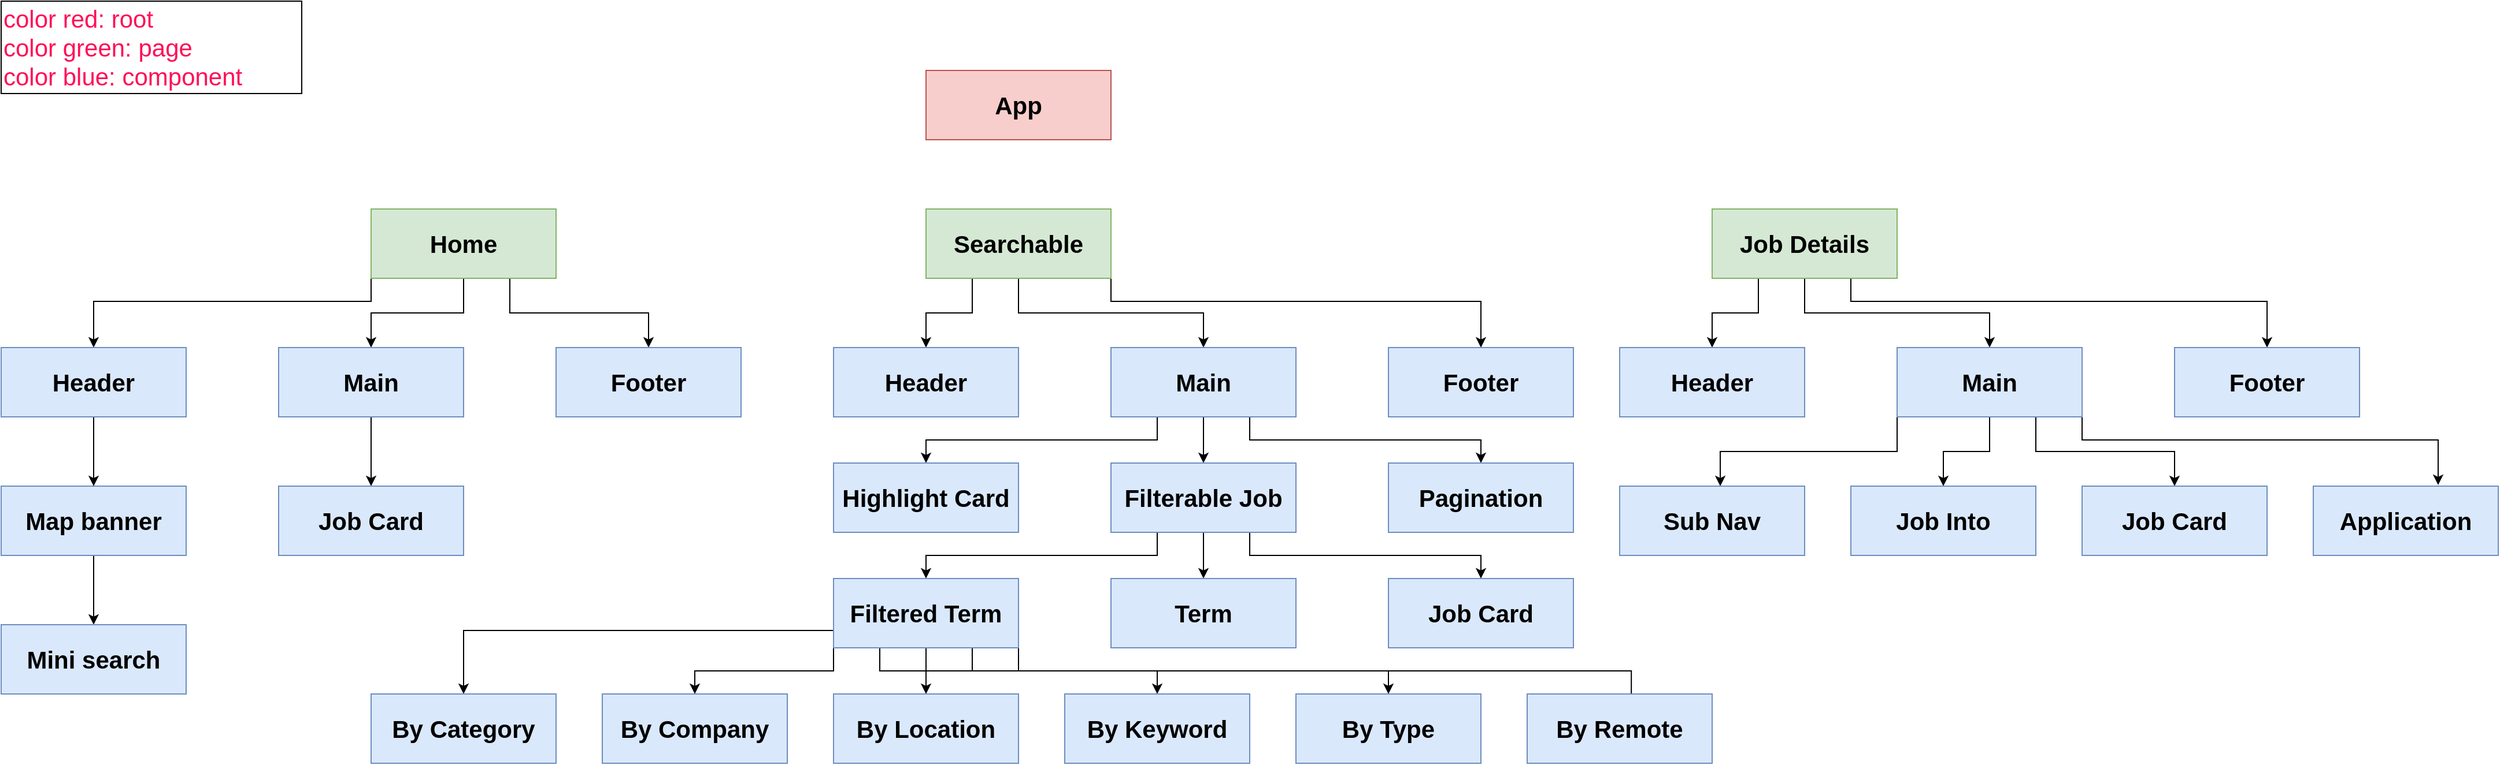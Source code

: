 <mxfile version="17.5.0" type="github">
  <diagram id="e23QR3LuOFRbydyJlXl9" name="Page-1">
    <mxGraphModel dx="2272" dy="800" grid="1" gridSize="10" guides="1" tooltips="1" connect="1" arrows="1" fold="1" page="1" pageScale="1" pageWidth="850" pageHeight="1100" math="0" shadow="0">
      <root>
        <mxCell id="0" />
        <mxCell id="1" parent="0" />
        <mxCell id="56BFd1bcxMLsd5FRbnuH-1" value="&lt;b&gt;&lt;font style=&quot;font-size: 21px&quot;&gt;App&lt;/font&gt;&lt;/b&gt;" style="rounded=0;whiteSpace=wrap;html=1;fillColor=#f8cecc;strokeColor=#b85450;" vertex="1" parent="1">
          <mxGeometry x="240" y="100" width="160" height="60" as="geometry" />
        </mxCell>
        <mxCell id="56BFd1bcxMLsd5FRbnuH-8" style="edgeStyle=orthogonalEdgeStyle;rounded=0;orthogonalLoop=1;jettySize=auto;html=1;exitX=0;exitY=1;exitDx=0;exitDy=0;entryX=0.5;entryY=0;entryDx=0;entryDy=0;fontSize=21;" edge="1" parent="1" source="56BFd1bcxMLsd5FRbnuH-2" target="56BFd1bcxMLsd5FRbnuH-5">
          <mxGeometry relative="1" as="geometry">
            <Array as="points">
              <mxPoint x="-240" y="300" />
              <mxPoint x="-480" y="300" />
            </Array>
          </mxGeometry>
        </mxCell>
        <mxCell id="56BFd1bcxMLsd5FRbnuH-9" style="edgeStyle=orthogonalEdgeStyle;rounded=0;orthogonalLoop=1;jettySize=auto;html=1;exitX=0.5;exitY=1;exitDx=0;exitDy=0;entryX=0.5;entryY=0;entryDx=0;entryDy=0;fontSize=21;" edge="1" parent="1" source="56BFd1bcxMLsd5FRbnuH-2" target="56BFd1bcxMLsd5FRbnuH-6">
          <mxGeometry relative="1" as="geometry" />
        </mxCell>
        <mxCell id="56BFd1bcxMLsd5FRbnuH-10" style="edgeStyle=orthogonalEdgeStyle;rounded=0;orthogonalLoop=1;jettySize=auto;html=1;exitX=0.75;exitY=1;exitDx=0;exitDy=0;entryX=0.5;entryY=0;entryDx=0;entryDy=0;fontSize=21;" edge="1" parent="1" source="56BFd1bcxMLsd5FRbnuH-2" target="56BFd1bcxMLsd5FRbnuH-7">
          <mxGeometry relative="1" as="geometry" />
        </mxCell>
        <mxCell id="56BFd1bcxMLsd5FRbnuH-2" value="&lt;b&gt;&lt;font style=&quot;font-size: 21px&quot;&gt;Home&lt;/font&gt;&lt;/b&gt;" style="rounded=0;whiteSpace=wrap;html=1;fillColor=#d5e8d4;strokeColor=#82b366;" vertex="1" parent="1">
          <mxGeometry x="-240" y="220" width="160" height="60" as="geometry" />
        </mxCell>
        <mxCell id="56BFd1bcxMLsd5FRbnuH-13" style="edgeStyle=orthogonalEdgeStyle;rounded=0;orthogonalLoop=1;jettySize=auto;html=1;exitX=0.5;exitY=1;exitDx=0;exitDy=0;entryX=0.5;entryY=0;entryDx=0;entryDy=0;fontSize=21;" edge="1" parent="1" source="56BFd1bcxMLsd5FRbnuH-3" target="56BFd1bcxMLsd5FRbnuH-4">
          <mxGeometry relative="1" as="geometry" />
        </mxCell>
        <mxCell id="56BFd1bcxMLsd5FRbnuH-3" value="&lt;span&gt;&lt;font style=&quot;font-size: 21px&quot;&gt;Map banner&lt;/font&gt;&lt;/span&gt;" style="rounded=0;whiteSpace=wrap;html=1;fillColor=#dae8fc;strokeColor=#6c8ebf;fontStyle=1" vertex="1" parent="1">
          <mxGeometry x="-560" y="460" width="160" height="60" as="geometry" />
        </mxCell>
        <mxCell id="56BFd1bcxMLsd5FRbnuH-4" value="&lt;b&gt;&lt;font style=&quot;font-size: 21px&quot;&gt;Mini search&lt;/font&gt;&lt;/b&gt;" style="rounded=0;whiteSpace=wrap;html=1;fillColor=#dae8fc;strokeColor=#6c8ebf;" vertex="1" parent="1">
          <mxGeometry x="-560" y="580" width="160" height="60" as="geometry" />
        </mxCell>
        <mxCell id="56BFd1bcxMLsd5FRbnuH-12" style="edgeStyle=orthogonalEdgeStyle;rounded=0;orthogonalLoop=1;jettySize=auto;html=1;exitX=0.5;exitY=1;exitDx=0;exitDy=0;entryX=0.5;entryY=0;entryDx=0;entryDy=0;fontSize=21;" edge="1" parent="1" source="56BFd1bcxMLsd5FRbnuH-5" target="56BFd1bcxMLsd5FRbnuH-3">
          <mxGeometry relative="1" as="geometry" />
        </mxCell>
        <mxCell id="56BFd1bcxMLsd5FRbnuH-5" value="&lt;b&gt;&lt;font style=&quot;font-size: 21px&quot;&gt;Header&lt;/font&gt;&lt;/b&gt;" style="rounded=0;whiteSpace=wrap;html=1;fillColor=#dae8fc;strokeColor=#6c8ebf;" vertex="1" parent="1">
          <mxGeometry x="-560" y="340" width="160" height="60" as="geometry" />
        </mxCell>
        <mxCell id="56BFd1bcxMLsd5FRbnuH-15" style="edgeStyle=orthogonalEdgeStyle;rounded=0;orthogonalLoop=1;jettySize=auto;html=1;exitX=0.5;exitY=1;exitDx=0;exitDy=0;fontSize=21;" edge="1" parent="1" source="56BFd1bcxMLsd5FRbnuH-6" target="56BFd1bcxMLsd5FRbnuH-14">
          <mxGeometry relative="1" as="geometry" />
        </mxCell>
        <mxCell id="56BFd1bcxMLsd5FRbnuH-6" value="&lt;b&gt;&lt;font style=&quot;font-size: 21px&quot;&gt;Main&lt;/font&gt;&lt;/b&gt;" style="rounded=0;whiteSpace=wrap;html=1;fillColor=#dae8fc;strokeColor=#6c8ebf;" vertex="1" parent="1">
          <mxGeometry x="-320" y="340" width="160" height="60" as="geometry" />
        </mxCell>
        <mxCell id="56BFd1bcxMLsd5FRbnuH-7" value="&lt;span style=&quot;font-size: 21px&quot;&gt;&lt;b&gt;Footer&lt;/b&gt;&lt;/span&gt;" style="rounded=0;whiteSpace=wrap;html=1;fillColor=#dae8fc;strokeColor=#6c8ebf;" vertex="1" parent="1">
          <mxGeometry x="-80" y="340" width="160" height="60" as="geometry" />
        </mxCell>
        <mxCell id="56BFd1bcxMLsd5FRbnuH-11" value="&lt;div&gt;&lt;span&gt;&lt;font color=&quot;#ff0f57&quot;&gt;color red: root&lt;/font&gt;&lt;/span&gt;&lt;/div&gt;&lt;div&gt;&lt;span&gt;&lt;font color=&quot;#ff0f57&quot;&gt;color green: page&lt;/font&gt;&lt;/span&gt;&lt;/div&gt;&lt;div&gt;&lt;span&gt;&lt;font color=&quot;#ff0f57&quot;&gt;color blue: component&lt;/font&gt;&lt;/span&gt;&lt;/div&gt;" style="whiteSpace=wrap;html=1;fontSize=21;align=left;" vertex="1" parent="1">
          <mxGeometry x="-560" y="40" width="260" height="80" as="geometry" />
        </mxCell>
        <mxCell id="56BFd1bcxMLsd5FRbnuH-14" value="&lt;b&gt;&lt;font style=&quot;font-size: 21px&quot;&gt;Job Card&lt;/font&gt;&lt;/b&gt;" style="rounded=0;whiteSpace=wrap;html=1;fillColor=#dae8fc;strokeColor=#6c8ebf;" vertex="1" parent="1">
          <mxGeometry x="-320" y="460" width="160" height="60" as="geometry" />
        </mxCell>
        <mxCell id="56BFd1bcxMLsd5FRbnuH-21" style="edgeStyle=orthogonalEdgeStyle;rounded=0;orthogonalLoop=1;jettySize=auto;html=1;exitX=0.5;exitY=1;exitDx=0;exitDy=0;entryX=0.5;entryY=0;entryDx=0;entryDy=0;fontSize=21;fontColor=#FF0F57;" edge="1" parent="1" source="56BFd1bcxMLsd5FRbnuH-16" target="56BFd1bcxMLsd5FRbnuH-18">
          <mxGeometry relative="1" as="geometry" />
        </mxCell>
        <mxCell id="56BFd1bcxMLsd5FRbnuH-22" style="edgeStyle=orthogonalEdgeStyle;rounded=0;orthogonalLoop=1;jettySize=auto;html=1;exitX=1;exitY=1;exitDx=0;exitDy=0;entryX=0.5;entryY=0;entryDx=0;entryDy=0;fontSize=21;fontColor=#FF0F57;" edge="1" parent="1" source="56BFd1bcxMLsd5FRbnuH-16" target="56BFd1bcxMLsd5FRbnuH-19">
          <mxGeometry relative="1" as="geometry">
            <Array as="points">
              <mxPoint x="400" y="300" />
              <mxPoint x="720" y="300" />
            </Array>
          </mxGeometry>
        </mxCell>
        <mxCell id="56BFd1bcxMLsd5FRbnuH-23" style="edgeStyle=orthogonalEdgeStyle;rounded=0;orthogonalLoop=1;jettySize=auto;html=1;exitX=0.25;exitY=1;exitDx=0;exitDy=0;entryX=0.5;entryY=0;entryDx=0;entryDy=0;fontSize=21;fontColor=#FF0F57;" edge="1" parent="1" source="56BFd1bcxMLsd5FRbnuH-16" target="56BFd1bcxMLsd5FRbnuH-17">
          <mxGeometry relative="1" as="geometry" />
        </mxCell>
        <mxCell id="56BFd1bcxMLsd5FRbnuH-16" value="&lt;b&gt;&lt;font style=&quot;font-size: 21px&quot;&gt;Searchable&lt;/font&gt;&lt;/b&gt;" style="rounded=0;whiteSpace=wrap;html=1;fillColor=#d5e8d4;strokeColor=#82b366;" vertex="1" parent="1">
          <mxGeometry x="240" y="220" width="160" height="60" as="geometry" />
        </mxCell>
        <mxCell id="56BFd1bcxMLsd5FRbnuH-17" value="&lt;b&gt;&lt;font style=&quot;font-size: 21px&quot;&gt;Header&lt;/font&gt;&lt;/b&gt;" style="rounded=0;whiteSpace=wrap;html=1;fillColor=#dae8fc;strokeColor=#6c8ebf;" vertex="1" parent="1">
          <mxGeometry x="160" y="340" width="160" height="60" as="geometry" />
        </mxCell>
        <mxCell id="56BFd1bcxMLsd5FRbnuH-27" style="edgeStyle=orthogonalEdgeStyle;rounded=0;orthogonalLoop=1;jettySize=auto;html=1;exitX=0.25;exitY=1;exitDx=0;exitDy=0;entryX=0.5;entryY=0;entryDx=0;entryDy=0;fontSize=21;fontColor=#FF0F57;" edge="1" parent="1" source="56BFd1bcxMLsd5FRbnuH-18" target="56BFd1bcxMLsd5FRbnuH-24">
          <mxGeometry relative="1" as="geometry" />
        </mxCell>
        <mxCell id="56BFd1bcxMLsd5FRbnuH-28" style="edgeStyle=orthogonalEdgeStyle;rounded=0;orthogonalLoop=1;jettySize=auto;html=1;exitX=0.5;exitY=1;exitDx=0;exitDy=0;entryX=0.5;entryY=0;entryDx=0;entryDy=0;fontSize=21;fontColor=#FF0F57;" edge="1" parent="1" source="56BFd1bcxMLsd5FRbnuH-18" target="56BFd1bcxMLsd5FRbnuH-25">
          <mxGeometry relative="1" as="geometry" />
        </mxCell>
        <mxCell id="56BFd1bcxMLsd5FRbnuH-29" style="edgeStyle=orthogonalEdgeStyle;rounded=0;orthogonalLoop=1;jettySize=auto;html=1;exitX=0.75;exitY=1;exitDx=0;exitDy=0;entryX=0.5;entryY=0;entryDx=0;entryDy=0;fontSize=21;fontColor=#FF0F57;" edge="1" parent="1" source="56BFd1bcxMLsd5FRbnuH-18" target="56BFd1bcxMLsd5FRbnuH-26">
          <mxGeometry relative="1" as="geometry" />
        </mxCell>
        <mxCell id="56BFd1bcxMLsd5FRbnuH-18" value="&lt;b&gt;&lt;font style=&quot;font-size: 21px&quot;&gt;Main&lt;/font&gt;&lt;/b&gt;" style="rounded=0;whiteSpace=wrap;html=1;fillColor=#dae8fc;strokeColor=#6c8ebf;" vertex="1" parent="1">
          <mxGeometry x="400" y="340" width="160" height="60" as="geometry" />
        </mxCell>
        <mxCell id="56BFd1bcxMLsd5FRbnuH-19" value="&lt;span style=&quot;font-size: 21px&quot;&gt;&lt;b&gt;Footer&lt;/b&gt;&lt;/span&gt;" style="rounded=0;whiteSpace=wrap;html=1;fillColor=#dae8fc;strokeColor=#6c8ebf;" vertex="1" parent="1">
          <mxGeometry x="640" y="340" width="160" height="60" as="geometry" />
        </mxCell>
        <mxCell id="56BFd1bcxMLsd5FRbnuH-24" value="&lt;b&gt;&lt;font style=&quot;font-size: 21px&quot;&gt;Highlight Card&lt;/font&gt;&lt;/b&gt;" style="rounded=0;whiteSpace=wrap;html=1;fillColor=#dae8fc;strokeColor=#6c8ebf;" vertex="1" parent="1">
          <mxGeometry x="160" y="440" width="160" height="60" as="geometry" />
        </mxCell>
        <mxCell id="56BFd1bcxMLsd5FRbnuH-33" style="edgeStyle=orthogonalEdgeStyle;rounded=0;orthogonalLoop=1;jettySize=auto;html=1;exitX=0.25;exitY=1;exitDx=0;exitDy=0;entryX=0.5;entryY=0;entryDx=0;entryDy=0;fontSize=21;fontColor=#FF0F57;" edge="1" parent="1" source="56BFd1bcxMLsd5FRbnuH-25" target="56BFd1bcxMLsd5FRbnuH-30">
          <mxGeometry relative="1" as="geometry" />
        </mxCell>
        <mxCell id="56BFd1bcxMLsd5FRbnuH-34" style="edgeStyle=orthogonalEdgeStyle;rounded=0;orthogonalLoop=1;jettySize=auto;html=1;entryX=0.5;entryY=0;entryDx=0;entryDy=0;fontSize=21;fontColor=#FF0F57;" edge="1" parent="1" source="56BFd1bcxMLsd5FRbnuH-25" target="56BFd1bcxMLsd5FRbnuH-31">
          <mxGeometry relative="1" as="geometry" />
        </mxCell>
        <mxCell id="56BFd1bcxMLsd5FRbnuH-35" style="edgeStyle=orthogonalEdgeStyle;rounded=0;orthogonalLoop=1;jettySize=auto;html=1;exitX=0.75;exitY=1;exitDx=0;exitDy=0;entryX=0.5;entryY=0;entryDx=0;entryDy=0;fontSize=21;fontColor=#FF0F57;" edge="1" parent="1" source="56BFd1bcxMLsd5FRbnuH-25" target="56BFd1bcxMLsd5FRbnuH-32">
          <mxGeometry relative="1" as="geometry" />
        </mxCell>
        <mxCell id="56BFd1bcxMLsd5FRbnuH-25" value="&lt;b&gt;&lt;font style=&quot;font-size: 21px&quot;&gt;Filterable Job&lt;/font&gt;&lt;/b&gt;" style="rounded=0;whiteSpace=wrap;html=1;fillColor=#dae8fc;strokeColor=#6c8ebf;" vertex="1" parent="1">
          <mxGeometry x="400" y="440" width="160" height="60" as="geometry" />
        </mxCell>
        <mxCell id="56BFd1bcxMLsd5FRbnuH-26" value="&lt;b&gt;&lt;font style=&quot;font-size: 21px&quot;&gt;Pagination&lt;/font&gt;&lt;/b&gt;" style="rounded=0;whiteSpace=wrap;html=1;fillColor=#dae8fc;strokeColor=#6c8ebf;" vertex="1" parent="1">
          <mxGeometry x="640" y="440" width="160" height="60" as="geometry" />
        </mxCell>
        <mxCell id="56BFd1bcxMLsd5FRbnuH-42" style="edgeStyle=orthogonalEdgeStyle;rounded=0;orthogonalLoop=1;jettySize=auto;html=1;exitX=0;exitY=0.75;exitDx=0;exitDy=0;entryX=0.5;entryY=0;entryDx=0;entryDy=0;fontSize=21;fontColor=#FF0F57;" edge="1" parent="1" source="56BFd1bcxMLsd5FRbnuH-30" target="56BFd1bcxMLsd5FRbnuH-36">
          <mxGeometry relative="1" as="geometry" />
        </mxCell>
        <mxCell id="56BFd1bcxMLsd5FRbnuH-43" style="edgeStyle=orthogonalEdgeStyle;rounded=0;orthogonalLoop=1;jettySize=auto;html=1;exitX=0;exitY=1;exitDx=0;exitDy=0;entryX=0.5;entryY=0;entryDx=0;entryDy=0;fontSize=21;fontColor=#FF0F57;" edge="1" parent="1" source="56BFd1bcxMLsd5FRbnuH-30" target="56BFd1bcxMLsd5FRbnuH-37">
          <mxGeometry relative="1" as="geometry" />
        </mxCell>
        <mxCell id="56BFd1bcxMLsd5FRbnuH-44" style="edgeStyle=orthogonalEdgeStyle;rounded=0;orthogonalLoop=1;jettySize=auto;html=1;exitX=0.25;exitY=1;exitDx=0;exitDy=0;entryX=0.5;entryY=0;entryDx=0;entryDy=0;fontSize=21;fontColor=#FF0F57;" edge="1" parent="1" source="56BFd1bcxMLsd5FRbnuH-30" target="56BFd1bcxMLsd5FRbnuH-38">
          <mxGeometry relative="1" as="geometry" />
        </mxCell>
        <mxCell id="56BFd1bcxMLsd5FRbnuH-45" style="edgeStyle=orthogonalEdgeStyle;rounded=0;orthogonalLoop=1;jettySize=auto;html=1;exitX=0.5;exitY=1;exitDx=0;exitDy=0;fontSize=21;fontColor=#FF0F57;" edge="1" parent="1" source="56BFd1bcxMLsd5FRbnuH-30" target="56BFd1bcxMLsd5FRbnuH-39">
          <mxGeometry relative="1" as="geometry" />
        </mxCell>
        <mxCell id="56BFd1bcxMLsd5FRbnuH-46" style="edgeStyle=orthogonalEdgeStyle;rounded=0;orthogonalLoop=1;jettySize=auto;html=1;exitX=0.75;exitY=1;exitDx=0;exitDy=0;fontSize=21;fontColor=#FF0F57;" edge="1" parent="1" source="56BFd1bcxMLsd5FRbnuH-30" target="56BFd1bcxMLsd5FRbnuH-40">
          <mxGeometry relative="1" as="geometry" />
        </mxCell>
        <mxCell id="56BFd1bcxMLsd5FRbnuH-47" style="edgeStyle=orthogonalEdgeStyle;rounded=0;orthogonalLoop=1;jettySize=auto;html=1;exitX=1;exitY=1;exitDx=0;exitDy=0;entryX=0.563;entryY=0.167;entryDx=0;entryDy=0;entryPerimeter=0;fontSize=21;fontColor=#FF0F57;" edge="1" parent="1" source="56BFd1bcxMLsd5FRbnuH-30" target="56BFd1bcxMLsd5FRbnuH-41">
          <mxGeometry relative="1" as="geometry" />
        </mxCell>
        <mxCell id="56BFd1bcxMLsd5FRbnuH-30" value="&lt;b&gt;&lt;font style=&quot;font-size: 21px&quot;&gt;Filtered Term&lt;/font&gt;&lt;/b&gt;" style="rounded=0;whiteSpace=wrap;html=1;fillColor=#dae8fc;strokeColor=#6c8ebf;" vertex="1" parent="1">
          <mxGeometry x="160" y="540" width="160" height="60" as="geometry" />
        </mxCell>
        <mxCell id="56BFd1bcxMLsd5FRbnuH-31" value="&lt;b&gt;&lt;font style=&quot;font-size: 21px&quot;&gt;Term&lt;/font&gt;&lt;/b&gt;" style="rounded=0;whiteSpace=wrap;html=1;fillColor=#dae8fc;strokeColor=#6c8ebf;" vertex="1" parent="1">
          <mxGeometry x="400" y="540" width="160" height="60" as="geometry" />
        </mxCell>
        <mxCell id="56BFd1bcxMLsd5FRbnuH-32" value="&lt;b&gt;&lt;font style=&quot;font-size: 21px&quot;&gt;Job Card&lt;/font&gt;&lt;/b&gt;" style="rounded=0;whiteSpace=wrap;html=1;fillColor=#dae8fc;strokeColor=#6c8ebf;" vertex="1" parent="1">
          <mxGeometry x="640" y="540" width="160" height="60" as="geometry" />
        </mxCell>
        <mxCell id="56BFd1bcxMLsd5FRbnuH-36" value="&lt;span style=&quot;font-size: 21px&quot;&gt;&lt;b&gt;By Category&lt;/b&gt;&lt;/span&gt;" style="rounded=0;whiteSpace=wrap;html=1;fillColor=#dae8fc;strokeColor=#6c8ebf;" vertex="1" parent="1">
          <mxGeometry x="-240" y="640" width="160" height="60" as="geometry" />
        </mxCell>
        <mxCell id="56BFd1bcxMLsd5FRbnuH-37" value="&lt;b&gt;&lt;font style=&quot;font-size: 21px&quot;&gt;By Company&lt;/font&gt;&lt;/b&gt;" style="rounded=0;whiteSpace=wrap;html=1;fillColor=#dae8fc;strokeColor=#6c8ebf;" vertex="1" parent="1">
          <mxGeometry x="-40" y="640" width="160" height="60" as="geometry" />
        </mxCell>
        <mxCell id="56BFd1bcxMLsd5FRbnuH-38" value="&lt;b&gt;&lt;font style=&quot;font-size: 21px&quot;&gt;By Location&lt;/font&gt;&lt;/b&gt;" style="rounded=0;whiteSpace=wrap;html=1;fillColor=#dae8fc;strokeColor=#6c8ebf;" vertex="1" parent="1">
          <mxGeometry x="160" y="640" width="160" height="60" as="geometry" />
        </mxCell>
        <mxCell id="56BFd1bcxMLsd5FRbnuH-39" value="&lt;b&gt;&lt;font style=&quot;font-size: 21px&quot;&gt;By Keyword&lt;/font&gt;&lt;/b&gt;" style="rounded=0;whiteSpace=wrap;html=1;fillColor=#dae8fc;strokeColor=#6c8ebf;" vertex="1" parent="1">
          <mxGeometry x="360" y="640" width="160" height="60" as="geometry" />
        </mxCell>
        <mxCell id="56BFd1bcxMLsd5FRbnuH-40" value="&lt;b&gt;&lt;font style=&quot;font-size: 21px&quot;&gt;By Type&lt;/font&gt;&lt;/b&gt;" style="rounded=0;whiteSpace=wrap;html=1;fillColor=#dae8fc;strokeColor=#6c8ebf;" vertex="1" parent="1">
          <mxGeometry x="560" y="640" width="160" height="60" as="geometry" />
        </mxCell>
        <mxCell id="56BFd1bcxMLsd5FRbnuH-41" value="&lt;b&gt;&lt;font style=&quot;font-size: 21px&quot;&gt;By Remote&lt;/font&gt;&lt;/b&gt;" style="rounded=0;whiteSpace=wrap;html=1;fillColor=#dae8fc;strokeColor=#6c8ebf;" vertex="1" parent="1">
          <mxGeometry x="760" y="640" width="160" height="60" as="geometry" />
        </mxCell>
        <mxCell id="56BFd1bcxMLsd5FRbnuH-52" style="edgeStyle=orthogonalEdgeStyle;rounded=0;orthogonalLoop=1;jettySize=auto;html=1;exitX=0.25;exitY=1;exitDx=0;exitDy=0;entryX=0.5;entryY=0;entryDx=0;entryDy=0;fontSize=21;fontColor=#FF0F57;" edge="1" parent="1" source="56BFd1bcxMLsd5FRbnuH-48" target="56BFd1bcxMLsd5FRbnuH-49">
          <mxGeometry relative="1" as="geometry" />
        </mxCell>
        <mxCell id="56BFd1bcxMLsd5FRbnuH-53" style="edgeStyle=orthogonalEdgeStyle;rounded=0;orthogonalLoop=1;jettySize=auto;html=1;exitX=0.5;exitY=1;exitDx=0;exitDy=0;entryX=0.5;entryY=0;entryDx=0;entryDy=0;fontSize=21;fontColor=#FF0F57;" edge="1" parent="1" source="56BFd1bcxMLsd5FRbnuH-48" target="56BFd1bcxMLsd5FRbnuH-50">
          <mxGeometry relative="1" as="geometry" />
        </mxCell>
        <mxCell id="56BFd1bcxMLsd5FRbnuH-54" style="edgeStyle=orthogonalEdgeStyle;rounded=0;orthogonalLoop=1;jettySize=auto;html=1;exitX=0.75;exitY=1;exitDx=0;exitDy=0;fontSize=21;fontColor=#FF0F57;" edge="1" parent="1" source="56BFd1bcxMLsd5FRbnuH-48" target="56BFd1bcxMLsd5FRbnuH-51">
          <mxGeometry relative="1" as="geometry">
            <Array as="points">
              <mxPoint x="1040" y="300" />
              <mxPoint x="1400" y="300" />
            </Array>
          </mxGeometry>
        </mxCell>
        <mxCell id="56BFd1bcxMLsd5FRbnuH-48" value="&lt;b&gt;&lt;font style=&quot;font-size: 21px&quot;&gt;Job Details&lt;/font&gt;&lt;/b&gt;" style="rounded=0;whiteSpace=wrap;html=1;fillColor=#d5e8d4;strokeColor=#82b366;" vertex="1" parent="1">
          <mxGeometry x="920" y="220" width="160" height="60" as="geometry" />
        </mxCell>
        <mxCell id="56BFd1bcxMLsd5FRbnuH-49" value="&lt;b&gt;&lt;font style=&quot;font-size: 21px&quot;&gt;Header&lt;/font&gt;&lt;/b&gt;" style="rounded=0;whiteSpace=wrap;html=1;fillColor=#dae8fc;strokeColor=#6c8ebf;" vertex="1" parent="1">
          <mxGeometry x="840" y="340" width="160" height="60" as="geometry" />
        </mxCell>
        <mxCell id="56BFd1bcxMLsd5FRbnuH-59" style="edgeStyle=orthogonalEdgeStyle;rounded=0;orthogonalLoop=1;jettySize=auto;html=1;exitX=0.5;exitY=1;exitDx=0;exitDy=0;entryX=0.5;entryY=0;entryDx=0;entryDy=0;fontSize=21;fontColor=#FF0F57;" edge="1" parent="1" source="56BFd1bcxMLsd5FRbnuH-50" target="56BFd1bcxMLsd5FRbnuH-56">
          <mxGeometry relative="1" as="geometry" />
        </mxCell>
        <mxCell id="56BFd1bcxMLsd5FRbnuH-62" style="edgeStyle=orthogonalEdgeStyle;rounded=0;orthogonalLoop=1;jettySize=auto;html=1;exitX=0;exitY=1;exitDx=0;exitDy=0;entryX=0.544;entryY=0;entryDx=0;entryDy=0;entryPerimeter=0;fontSize=21;fontColor=#FF0F57;" edge="1" parent="1" source="56BFd1bcxMLsd5FRbnuH-50" target="56BFd1bcxMLsd5FRbnuH-55">
          <mxGeometry relative="1" as="geometry" />
        </mxCell>
        <mxCell id="56BFd1bcxMLsd5FRbnuH-63" style="edgeStyle=orthogonalEdgeStyle;rounded=0;orthogonalLoop=1;jettySize=auto;html=1;exitX=0.75;exitY=1;exitDx=0;exitDy=0;entryX=0.5;entryY=0;entryDx=0;entryDy=0;fontSize=21;fontColor=#FF0F57;" edge="1" parent="1" source="56BFd1bcxMLsd5FRbnuH-50" target="56BFd1bcxMLsd5FRbnuH-57">
          <mxGeometry relative="1" as="geometry" />
        </mxCell>
        <mxCell id="56BFd1bcxMLsd5FRbnuH-64" style="edgeStyle=orthogonalEdgeStyle;rounded=0;orthogonalLoop=1;jettySize=auto;html=1;exitX=1;exitY=1;exitDx=0;exitDy=0;entryX=0.675;entryY=-0.017;entryDx=0;entryDy=0;entryPerimeter=0;fontSize=21;fontColor=#FF0F57;" edge="1" parent="1" source="56BFd1bcxMLsd5FRbnuH-50" target="56BFd1bcxMLsd5FRbnuH-61">
          <mxGeometry relative="1" as="geometry">
            <Array as="points">
              <mxPoint x="1240" y="420" />
              <mxPoint x="1548" y="420" />
            </Array>
          </mxGeometry>
        </mxCell>
        <mxCell id="56BFd1bcxMLsd5FRbnuH-50" value="&lt;b&gt;&lt;font style=&quot;font-size: 21px&quot;&gt;Main&lt;/font&gt;&lt;/b&gt;" style="rounded=0;whiteSpace=wrap;html=1;fillColor=#dae8fc;strokeColor=#6c8ebf;" vertex="1" parent="1">
          <mxGeometry x="1080" y="340" width="160" height="60" as="geometry" />
        </mxCell>
        <mxCell id="56BFd1bcxMLsd5FRbnuH-51" value="&lt;span style=&quot;font-size: 21px&quot;&gt;&lt;b&gt;Footer&lt;/b&gt;&lt;/span&gt;" style="rounded=0;whiteSpace=wrap;html=1;fillColor=#dae8fc;strokeColor=#6c8ebf;" vertex="1" parent="1">
          <mxGeometry x="1320" y="340" width="160" height="60" as="geometry" />
        </mxCell>
        <mxCell id="56BFd1bcxMLsd5FRbnuH-55" value="&lt;b&gt;&lt;font style=&quot;font-size: 21px&quot;&gt;Sub Nav&lt;/font&gt;&lt;/b&gt;" style="rounded=0;whiteSpace=wrap;html=1;fillColor=#dae8fc;strokeColor=#6c8ebf;" vertex="1" parent="1">
          <mxGeometry x="840" y="460" width="160" height="60" as="geometry" />
        </mxCell>
        <mxCell id="56BFd1bcxMLsd5FRbnuH-56" value="&lt;b&gt;&lt;font style=&quot;font-size: 21px&quot;&gt;Job Into&lt;/font&gt;&lt;/b&gt;" style="rounded=0;whiteSpace=wrap;html=1;fillColor=#dae8fc;strokeColor=#6c8ebf;" vertex="1" parent="1">
          <mxGeometry x="1040" y="460" width="160" height="60" as="geometry" />
        </mxCell>
        <mxCell id="56BFd1bcxMLsd5FRbnuH-57" value="&lt;b&gt;&lt;font style=&quot;font-size: 21px&quot;&gt;Job Card&lt;/font&gt;&lt;/b&gt;" style="rounded=0;whiteSpace=wrap;html=1;fillColor=#dae8fc;strokeColor=#6c8ebf;" vertex="1" parent="1">
          <mxGeometry x="1240" y="460" width="160" height="60" as="geometry" />
        </mxCell>
        <mxCell id="56BFd1bcxMLsd5FRbnuH-61" value="&lt;b&gt;&lt;font style=&quot;font-size: 21px&quot;&gt;Application&lt;/font&gt;&lt;/b&gt;" style="rounded=0;whiteSpace=wrap;html=1;fillColor=#dae8fc;strokeColor=#6c8ebf;" vertex="1" parent="1">
          <mxGeometry x="1440" y="460" width="160" height="60" as="geometry" />
        </mxCell>
      </root>
    </mxGraphModel>
  </diagram>
</mxfile>
